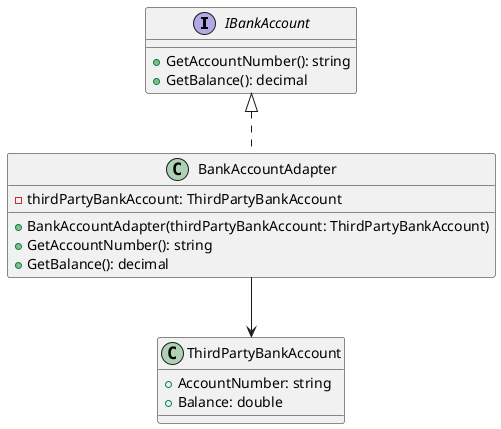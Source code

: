 @startuml

interface IBankAccount {
    + GetAccountNumber(): string
    + GetBalance(): decimal
}

class ThirdPartyBankAccount {
    + AccountNumber: string
    + Balance: double
}

class BankAccountAdapter {
    - thirdPartyBankAccount: ThirdPartyBankAccount
    + BankAccountAdapter(thirdPartyBankAccount: ThirdPartyBankAccount)
    + GetAccountNumber(): string
    + GetBalance(): decimal
}

IBankAccount <|.. BankAccountAdapter
BankAccountAdapter --> ThirdPartyBankAccount

@enduml